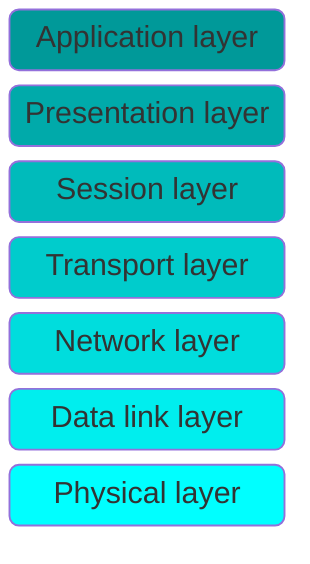 block-beta
  columns 2

  application("Application layer"):2
  presentation("Presentation layer"):2
  session("Session layer"):2
  transport("Transport layer"):2
  network("Network layer"):2
  data("Data link layer"):2
  physical("Physical layer"):2

  style physical fill:#0ff
  style data fill:#0ee
  style network fill:#0dd
  style transport fill:#0cc
  style session fill:#0bb
  style presentation fill:#0aa
  style application fill:#099